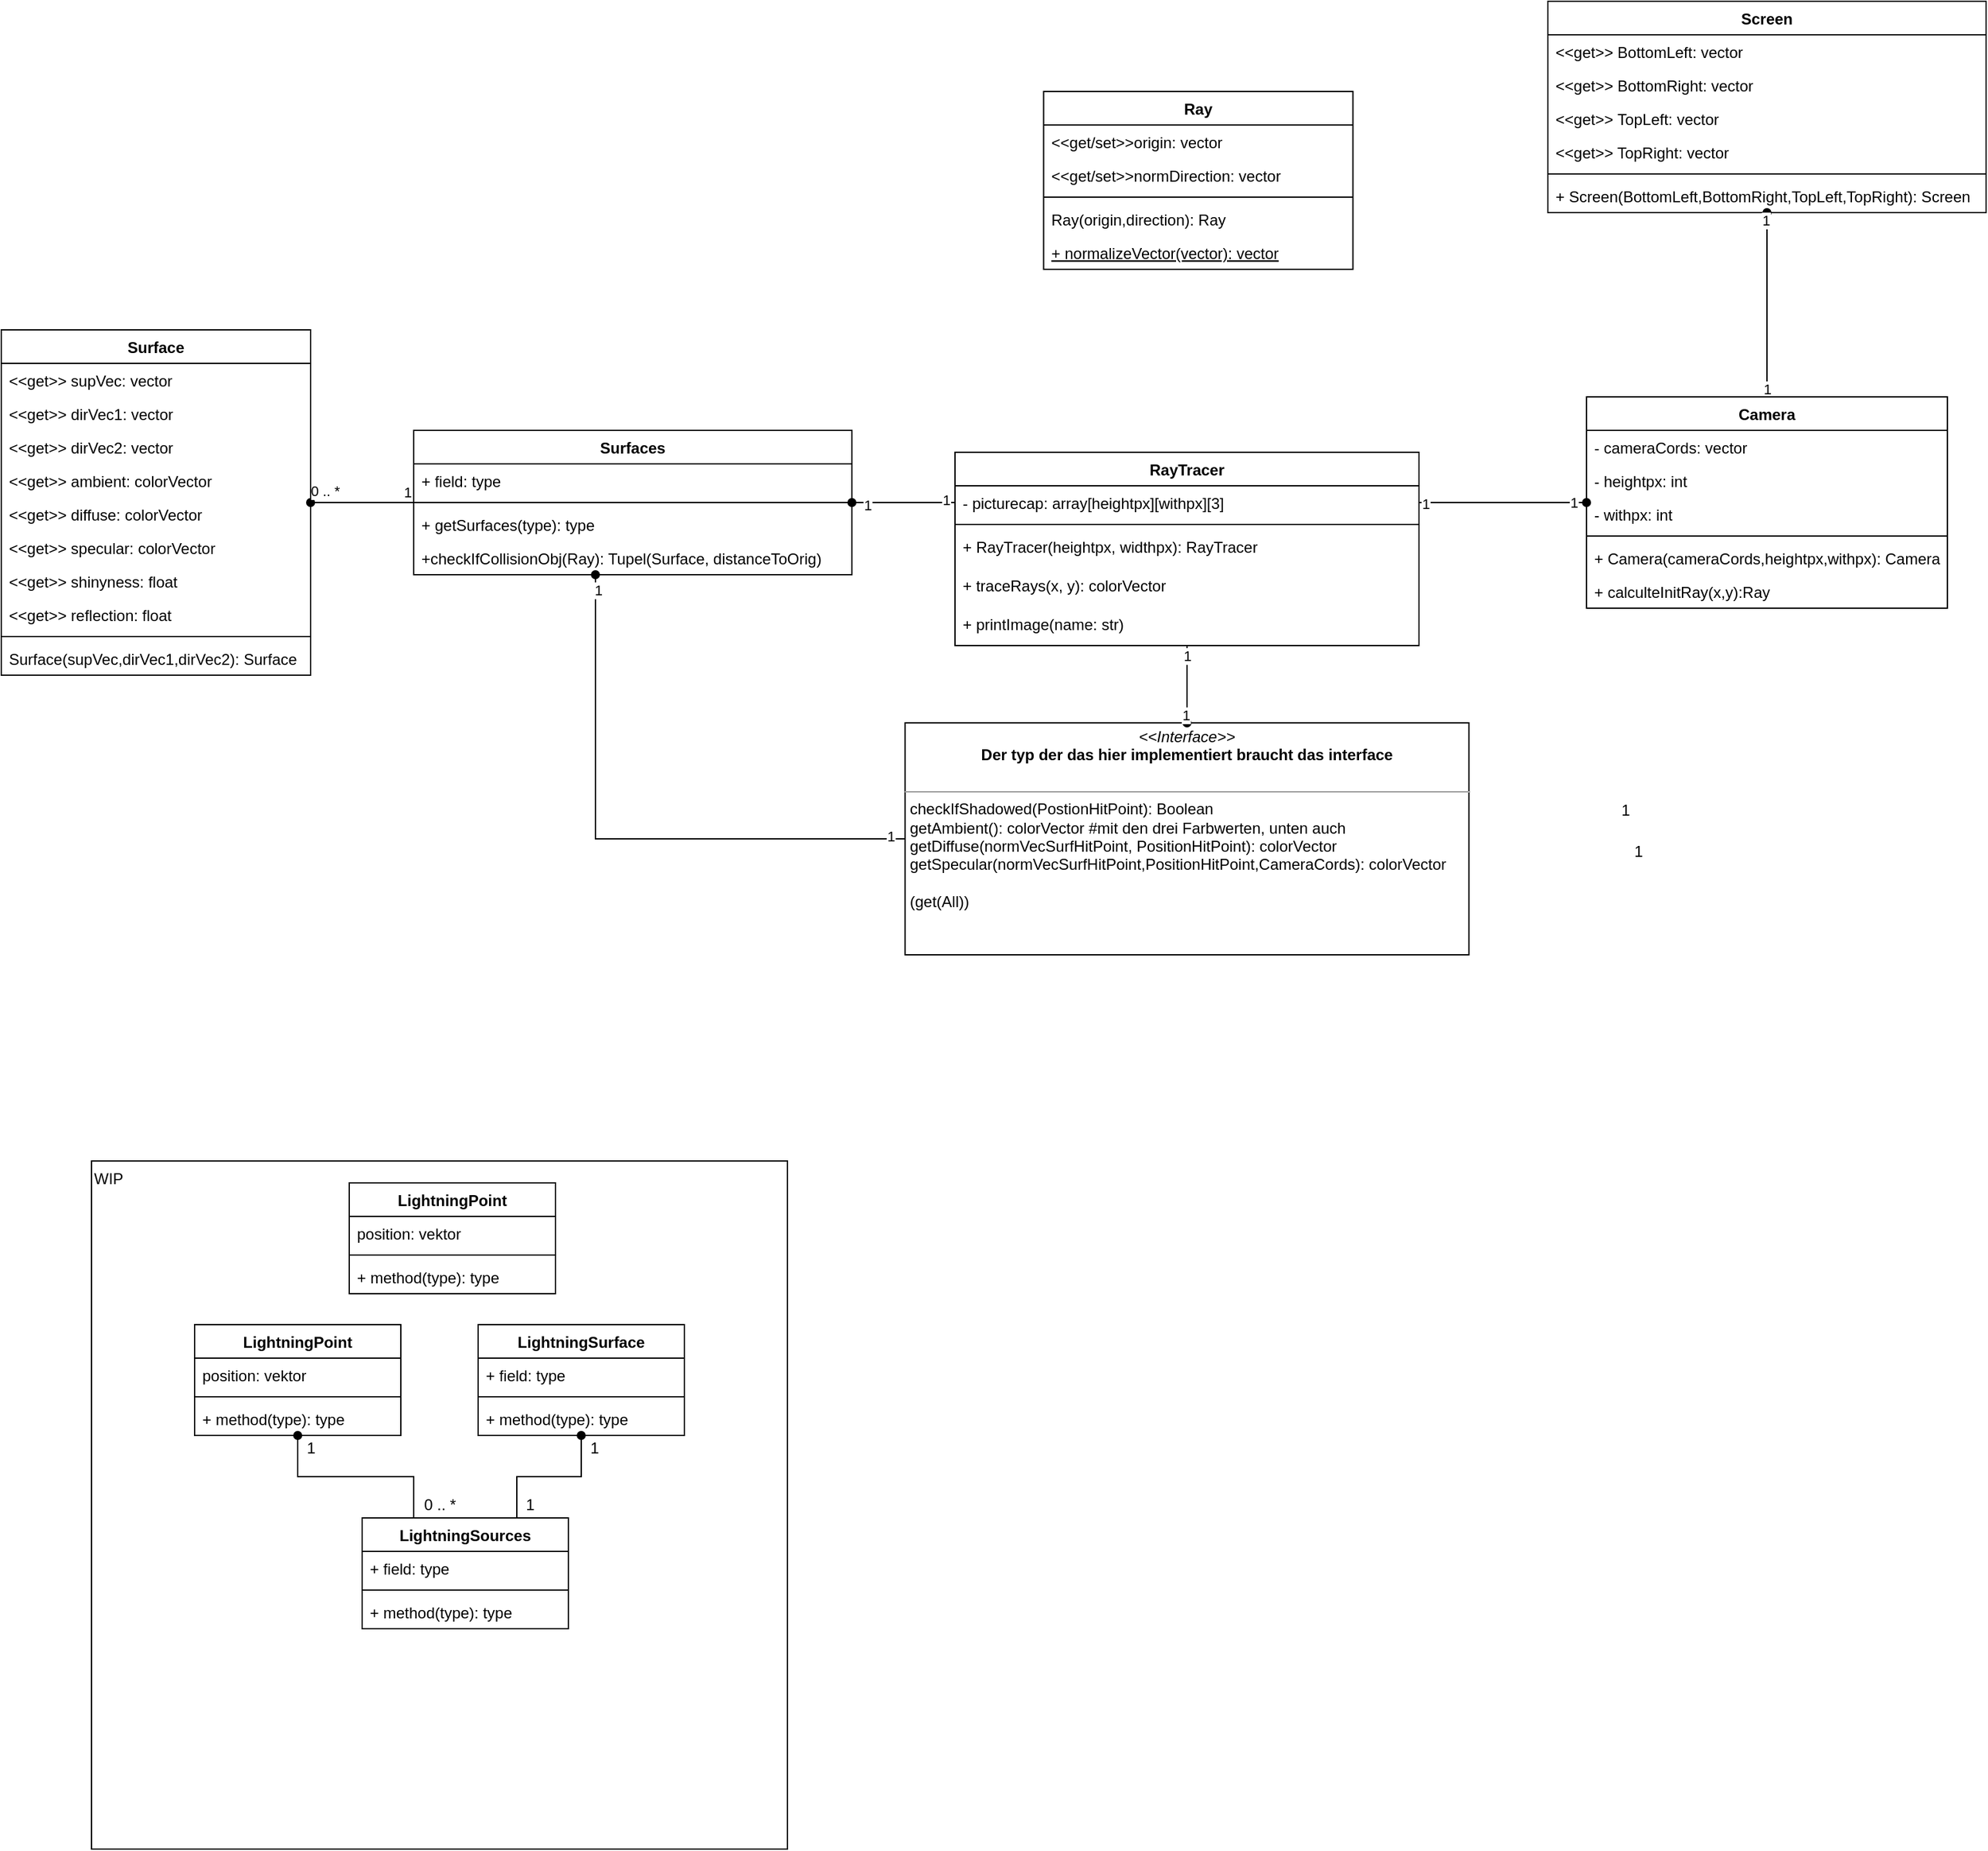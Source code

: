 <mxfile version="14.1.0" type="github">
  <diagram id="C5RBs43oDa-KdzZeNtuy" name="Page-1">
    <mxGraphModel dx="630" dy="1526" grid="1" gridSize="10" guides="1" tooltips="1" connect="1" arrows="1" fold="1" page="1" pageScale="1" pageWidth="1500" pageHeight="1169" math="0" shadow="0">
      <root>
        <mxCell id="WIyWlLk6GJQsqaUBKTNV-0" />
        <mxCell id="WIyWlLk6GJQsqaUBKTNV-1" parent="WIyWlLk6GJQsqaUBKTNV-0" />
        <mxCell id="xA0XNcAtHobreGwFJSrl-69" value="WIP" style="rounded=0;whiteSpace=wrap;html=1;align=left;verticalAlign=top;" parent="WIyWlLk6GJQsqaUBKTNV-1" vertex="1">
          <mxGeometry x="220" y="600" width="540" height="534" as="geometry" />
        </mxCell>
        <mxCell id="xA0XNcAtHobreGwFJSrl-75" style="edgeStyle=orthogonalEdgeStyle;rounded=0;orthogonalLoop=1;jettySize=auto;html=1;startArrow=oval;startFill=1;endArrow=none;endFill=0;" parent="WIyWlLk6GJQsqaUBKTNV-1" source="xA0XNcAtHobreGwFJSrl-4" target="xA0XNcAtHobreGwFJSrl-71" edge="1">
          <mxGeometry relative="1" as="geometry" />
        </mxCell>
        <mxCell id="xA0XNcAtHobreGwFJSrl-76" value="0 .. *" style="edgeLabel;html=1;align=center;verticalAlign=middle;resizable=0;points=[];" parent="xA0XNcAtHobreGwFJSrl-75" vertex="1" connectable="0">
          <mxGeometry x="-0.753" relative="1" as="geometry">
            <mxPoint x="1" y="-9" as="offset" />
          </mxGeometry>
        </mxCell>
        <mxCell id="xA0XNcAtHobreGwFJSrl-77" value="1" style="edgeLabel;html=1;align=center;verticalAlign=middle;resizable=0;points=[];" parent="xA0XNcAtHobreGwFJSrl-75" vertex="1" connectable="0">
          <mxGeometry x="0.78" y="1" relative="1" as="geometry">
            <mxPoint x="4" y="-7" as="offset" />
          </mxGeometry>
        </mxCell>
        <mxCell id="xA0XNcAtHobreGwFJSrl-4" value="Surface" style="swimlane;fontStyle=1;align=center;verticalAlign=top;childLayout=stackLayout;horizontal=1;startSize=26;horizontalStack=0;resizeParent=1;resizeParentMax=0;resizeLast=0;collapsible=1;marginBottom=0;" parent="WIyWlLk6GJQsqaUBKTNV-1" vertex="1">
          <mxGeometry x="150" y="-45" width="240" height="268" as="geometry" />
        </mxCell>
        <mxCell id="xA0XNcAtHobreGwFJSrl-5" value="&lt;&lt;get&gt;&gt; supVec: vector&#xa;" style="text;strokeColor=none;fillColor=none;align=left;verticalAlign=top;spacingLeft=4;spacingRight=4;overflow=hidden;rotatable=0;points=[[0,0.5],[1,0.5]];portConstraint=eastwest;" parent="xA0XNcAtHobreGwFJSrl-4" vertex="1">
          <mxGeometry y="26" width="240" height="26" as="geometry" />
        </mxCell>
        <mxCell id="xA0XNcAtHobreGwFJSrl-80" value="&lt;&lt;get&gt;&gt; dirVec1: vector" style="text;strokeColor=none;fillColor=none;align=left;verticalAlign=top;spacingLeft=4;spacingRight=4;overflow=hidden;rotatable=0;points=[[0,0.5],[1,0.5]];portConstraint=eastwest;" parent="xA0XNcAtHobreGwFJSrl-4" vertex="1">
          <mxGeometry y="52" width="240" height="26" as="geometry" />
        </mxCell>
        <mxCell id="xA0XNcAtHobreGwFJSrl-82" value="&lt;&lt;get&gt;&gt; dirVec2: vector" style="text;strokeColor=none;fillColor=none;align=left;verticalAlign=top;spacingLeft=4;spacingRight=4;overflow=hidden;rotatable=0;points=[[0,0.5],[1,0.5]];portConstraint=eastwest;" parent="xA0XNcAtHobreGwFJSrl-4" vertex="1">
          <mxGeometry y="78" width="240" height="26" as="geometry" />
        </mxCell>
        <mxCell id="xA0XNcAtHobreGwFJSrl-84" value="&lt;&lt;get&gt;&gt; ambient: colorVector" style="text;strokeColor=none;fillColor=none;align=left;verticalAlign=top;spacingLeft=4;spacingRight=4;overflow=hidden;rotatable=0;points=[[0,0.5],[1,0.5]];portConstraint=eastwest;" parent="xA0XNcAtHobreGwFJSrl-4" vertex="1">
          <mxGeometry y="104" width="240" height="26" as="geometry" />
        </mxCell>
        <mxCell id="xA0XNcAtHobreGwFJSrl-85" value="&lt;&lt;get&gt;&gt; diffuse: colorVector&#xa;" style="text;strokeColor=none;fillColor=none;align=left;verticalAlign=top;spacingLeft=4;spacingRight=4;overflow=hidden;rotatable=0;points=[[0,0.5],[1,0.5]];portConstraint=eastwest;" parent="xA0XNcAtHobreGwFJSrl-4" vertex="1">
          <mxGeometry y="130" width="240" height="26" as="geometry" />
        </mxCell>
        <mxCell id="xA0XNcAtHobreGwFJSrl-86" value="&lt;&lt;get&gt;&gt; specular: colorVector" style="text;strokeColor=none;fillColor=none;align=left;verticalAlign=top;spacingLeft=4;spacingRight=4;overflow=hidden;rotatable=0;points=[[0,0.5],[1,0.5]];portConstraint=eastwest;" parent="xA0XNcAtHobreGwFJSrl-4" vertex="1">
          <mxGeometry y="156" width="240" height="26" as="geometry" />
        </mxCell>
        <mxCell id="xA0XNcAtHobreGwFJSrl-87" value="&lt;&lt;get&gt;&gt; shinyness: float" style="text;strokeColor=none;fillColor=none;align=left;verticalAlign=top;spacingLeft=4;spacingRight=4;overflow=hidden;rotatable=0;points=[[0,0.5],[1,0.5]];portConstraint=eastwest;" parent="xA0XNcAtHobreGwFJSrl-4" vertex="1">
          <mxGeometry y="182" width="240" height="26" as="geometry" />
        </mxCell>
        <mxCell id="xA0XNcAtHobreGwFJSrl-88" value="&lt;&lt;get&gt;&gt; reflection: float" style="text;strokeColor=none;fillColor=none;align=left;verticalAlign=top;spacingLeft=4;spacingRight=4;overflow=hidden;rotatable=0;points=[[0,0.5],[1,0.5]];portConstraint=eastwest;" parent="xA0XNcAtHobreGwFJSrl-4" vertex="1">
          <mxGeometry y="208" width="240" height="26" as="geometry" />
        </mxCell>
        <mxCell id="xA0XNcAtHobreGwFJSrl-6" value="" style="line;strokeWidth=1;fillColor=none;align=left;verticalAlign=middle;spacingTop=-1;spacingLeft=3;spacingRight=3;rotatable=0;labelPosition=right;points=[];portConstraint=eastwest;" parent="xA0XNcAtHobreGwFJSrl-4" vertex="1">
          <mxGeometry y="234" width="240" height="8" as="geometry" />
        </mxCell>
        <mxCell id="xA0XNcAtHobreGwFJSrl-7" value="Surface(supVec,dirVec1,dirVec2): Surface" style="text;strokeColor=none;fillColor=none;align=left;verticalAlign=top;spacingLeft=4;spacingRight=4;overflow=hidden;rotatable=0;points=[[0,0.5],[1,0.5]];portConstraint=eastwest;" parent="xA0XNcAtHobreGwFJSrl-4" vertex="1">
          <mxGeometry y="242" width="240" height="26" as="geometry" />
        </mxCell>
        <mxCell id="xA0XNcAtHobreGwFJSrl-9" value="Ray" style="swimlane;fontStyle=1;align=center;verticalAlign=top;childLayout=stackLayout;horizontal=1;startSize=26;horizontalStack=0;resizeParent=1;resizeParentMax=0;resizeLast=0;collapsible=1;marginBottom=0;" parent="WIyWlLk6GJQsqaUBKTNV-1" vertex="1">
          <mxGeometry x="958.75" y="-230" width="240" height="138" as="geometry" />
        </mxCell>
        <mxCell id="xA0XNcAtHobreGwFJSrl-10" value="&lt;&lt;get/set&gt;&gt;origin: vector&#xa;" style="text;strokeColor=none;fillColor=none;align=left;verticalAlign=top;spacingLeft=4;spacingRight=4;overflow=hidden;rotatable=0;points=[[0,0.5],[1,0.5]];portConstraint=eastwest;" parent="xA0XNcAtHobreGwFJSrl-9" vertex="1">
          <mxGeometry y="26" width="240" height="26" as="geometry" />
        </mxCell>
        <mxCell id="xA0XNcAtHobreGwFJSrl-52" value="&lt;&lt;get/set&gt;&gt;normDirection: vector" style="text;strokeColor=none;fillColor=none;align=left;verticalAlign=top;spacingLeft=4;spacingRight=4;overflow=hidden;rotatable=0;points=[[0,0.5],[1,0.5]];portConstraint=eastwest;" parent="xA0XNcAtHobreGwFJSrl-9" vertex="1">
          <mxGeometry y="52" width="240" height="26" as="geometry" />
        </mxCell>
        <mxCell id="xA0XNcAtHobreGwFJSrl-11" value="" style="line;strokeWidth=1;fillColor=none;align=left;verticalAlign=middle;spacingTop=-1;spacingLeft=3;spacingRight=3;rotatable=0;labelPosition=right;points=[];portConstraint=eastwest;" parent="xA0XNcAtHobreGwFJSrl-9" vertex="1">
          <mxGeometry y="78" width="240" height="8" as="geometry" />
        </mxCell>
        <mxCell id="xA0XNcAtHobreGwFJSrl-12" value="Ray(origin,direction): Ray" style="text;strokeColor=none;fillColor=none;align=left;verticalAlign=top;spacingLeft=4;spacingRight=4;overflow=hidden;rotatable=0;points=[[0,0.5],[1,0.5]];portConstraint=eastwest;" parent="xA0XNcAtHobreGwFJSrl-9" vertex="1">
          <mxGeometry y="86" width="240" height="26" as="geometry" />
        </mxCell>
        <mxCell id="DLcVSVue9XgoyhIsswaT-1" value="+ normalizeVector(vector): vector" style="text;strokeColor=none;fillColor=none;align=left;verticalAlign=top;spacingLeft=4;spacingRight=4;overflow=hidden;rotatable=0;points=[[0,0.5],[1,0.5]];portConstraint=eastwest;fontStyle=4" vertex="1" parent="xA0XNcAtHobreGwFJSrl-9">
          <mxGeometry y="112" width="240" height="26" as="geometry" />
        </mxCell>
        <mxCell id="xA0XNcAtHobreGwFJSrl-18" value="Screen" style="swimlane;fontStyle=1;align=center;verticalAlign=top;childLayout=stackLayout;horizontal=1;startSize=26;horizontalStack=0;resizeParent=1;resizeParentMax=0;resizeLast=0;collapsible=1;marginBottom=0;" parent="WIyWlLk6GJQsqaUBKTNV-1" vertex="1">
          <mxGeometry x="1350" y="-300" width="340" height="164" as="geometry" />
        </mxCell>
        <mxCell id="xA0XNcAtHobreGwFJSrl-19" value="&lt;&lt;get&gt;&gt; BottomLeft: vector" style="text;strokeColor=none;fillColor=none;align=left;verticalAlign=top;spacingLeft=4;spacingRight=4;overflow=hidden;rotatable=0;points=[[0,0.5],[1,0.5]];portConstraint=eastwest;" parent="xA0XNcAtHobreGwFJSrl-18" vertex="1">
          <mxGeometry y="26" width="340" height="26" as="geometry" />
        </mxCell>
        <mxCell id="xA0XNcAtHobreGwFJSrl-53" value="&lt;&lt;get&gt;&gt; BottomRight: vector&#xa;" style="text;strokeColor=none;fillColor=none;align=left;verticalAlign=top;spacingLeft=4;spacingRight=4;overflow=hidden;rotatable=0;points=[[0,0.5],[1,0.5]];portConstraint=eastwest;" parent="xA0XNcAtHobreGwFJSrl-18" vertex="1">
          <mxGeometry y="52" width="340" height="26" as="geometry" />
        </mxCell>
        <mxCell id="xA0XNcAtHobreGwFJSrl-54" value="&lt;&lt;get&gt;&gt; TopLeft: vector" style="text;strokeColor=none;fillColor=none;align=left;verticalAlign=top;spacingLeft=4;spacingRight=4;overflow=hidden;rotatable=0;points=[[0,0.5],[1,0.5]];portConstraint=eastwest;" parent="xA0XNcAtHobreGwFJSrl-18" vertex="1">
          <mxGeometry y="78" width="340" height="26" as="geometry" />
        </mxCell>
        <mxCell id="xA0XNcAtHobreGwFJSrl-55" value="&lt;&lt;get&gt;&gt; TopRight: vector" style="text;strokeColor=none;fillColor=none;align=left;verticalAlign=top;spacingLeft=4;spacingRight=4;overflow=hidden;rotatable=0;points=[[0,0.5],[1,0.5]];portConstraint=eastwest;" parent="xA0XNcAtHobreGwFJSrl-18" vertex="1">
          <mxGeometry y="104" width="340" height="26" as="geometry" />
        </mxCell>
        <mxCell id="xA0XNcAtHobreGwFJSrl-20" value="" style="line;strokeWidth=1;fillColor=none;align=left;verticalAlign=middle;spacingTop=-1;spacingLeft=3;spacingRight=3;rotatable=0;labelPosition=right;points=[];portConstraint=eastwest;" parent="xA0XNcAtHobreGwFJSrl-18" vertex="1">
          <mxGeometry y="130" width="340" height="8" as="geometry" />
        </mxCell>
        <mxCell id="xA0XNcAtHobreGwFJSrl-21" value="+ Screen(BottomLeft,BottomRight,TopLeft,TopRight): Screen" style="text;strokeColor=none;fillColor=none;align=left;verticalAlign=top;spacingLeft=4;spacingRight=4;overflow=hidden;rotatable=0;points=[[0,0.5],[1,0.5]];portConstraint=eastwest;" parent="xA0XNcAtHobreGwFJSrl-18" vertex="1">
          <mxGeometry y="138" width="340" height="26" as="geometry" />
        </mxCell>
        <mxCell id="xA0XNcAtHobreGwFJSrl-26" value="LightningPoint" style="swimlane;fontStyle=1;align=center;verticalAlign=top;childLayout=stackLayout;horizontal=1;startSize=26;horizontalStack=0;resizeParent=1;resizeParentMax=0;resizeLast=0;collapsible=1;marginBottom=0;" parent="WIyWlLk6GJQsqaUBKTNV-1" vertex="1">
          <mxGeometry x="300" y="727" width="160" height="86" as="geometry" />
        </mxCell>
        <mxCell id="xA0XNcAtHobreGwFJSrl-27" value="position: vektor" style="text;strokeColor=none;fillColor=none;align=left;verticalAlign=top;spacingLeft=4;spacingRight=4;overflow=hidden;rotatable=0;points=[[0,0.5],[1,0.5]];portConstraint=eastwest;" parent="xA0XNcAtHobreGwFJSrl-26" vertex="1">
          <mxGeometry y="26" width="160" height="26" as="geometry" />
        </mxCell>
        <mxCell id="xA0XNcAtHobreGwFJSrl-28" value="" style="line;strokeWidth=1;fillColor=none;align=left;verticalAlign=middle;spacingTop=-1;spacingLeft=3;spacingRight=3;rotatable=0;labelPosition=right;points=[];portConstraint=eastwest;" parent="xA0XNcAtHobreGwFJSrl-26" vertex="1">
          <mxGeometry y="52" width="160" height="8" as="geometry" />
        </mxCell>
        <mxCell id="xA0XNcAtHobreGwFJSrl-29" value="+ method(type): type" style="text;strokeColor=none;fillColor=none;align=left;verticalAlign=top;spacingLeft=4;spacingRight=4;overflow=hidden;rotatable=0;points=[[0,0.5],[1,0.5]];portConstraint=eastwest;" parent="xA0XNcAtHobreGwFJSrl-26" vertex="1">
          <mxGeometry y="60" width="160" height="26" as="geometry" />
        </mxCell>
        <mxCell id="xA0XNcAtHobreGwFJSrl-30" value="LightningSurface" style="swimlane;fontStyle=1;align=center;verticalAlign=top;childLayout=stackLayout;horizontal=1;startSize=26;horizontalStack=0;resizeParent=1;resizeParentMax=0;resizeLast=0;collapsible=1;marginBottom=0;" parent="WIyWlLk6GJQsqaUBKTNV-1" vertex="1">
          <mxGeometry x="520" y="727" width="160" height="86" as="geometry" />
        </mxCell>
        <mxCell id="xA0XNcAtHobreGwFJSrl-31" value="+ field: type" style="text;strokeColor=none;fillColor=none;align=left;verticalAlign=top;spacingLeft=4;spacingRight=4;overflow=hidden;rotatable=0;points=[[0,0.5],[1,0.5]];portConstraint=eastwest;" parent="xA0XNcAtHobreGwFJSrl-30" vertex="1">
          <mxGeometry y="26" width="160" height="26" as="geometry" />
        </mxCell>
        <mxCell id="xA0XNcAtHobreGwFJSrl-32" value="" style="line;strokeWidth=1;fillColor=none;align=left;verticalAlign=middle;spacingTop=-1;spacingLeft=3;spacingRight=3;rotatable=0;labelPosition=right;points=[];portConstraint=eastwest;" parent="xA0XNcAtHobreGwFJSrl-30" vertex="1">
          <mxGeometry y="52" width="160" height="8" as="geometry" />
        </mxCell>
        <mxCell id="xA0XNcAtHobreGwFJSrl-33" value="+ method(type): type" style="text;strokeColor=none;fillColor=none;align=left;verticalAlign=top;spacingLeft=4;spacingRight=4;overflow=hidden;rotatable=0;points=[[0,0.5],[1,0.5]];portConstraint=eastwest;" parent="xA0XNcAtHobreGwFJSrl-30" vertex="1">
          <mxGeometry y="60" width="160" height="26" as="geometry" />
        </mxCell>
        <mxCell id="xA0XNcAtHobreGwFJSrl-39" style="edgeStyle=orthogonalEdgeStyle;rounded=0;orthogonalLoop=1;jettySize=auto;html=1;exitX=0.25;exitY=0;exitDx=0;exitDy=0;startArrow=none;startFill=0;endArrow=oval;endFill=1;" parent="WIyWlLk6GJQsqaUBKTNV-1" source="xA0XNcAtHobreGwFJSrl-34" target="xA0XNcAtHobreGwFJSrl-26" edge="1">
          <mxGeometry relative="1" as="geometry" />
        </mxCell>
        <mxCell id="xA0XNcAtHobreGwFJSrl-42" style="edgeStyle=orthogonalEdgeStyle;rounded=0;orthogonalLoop=1;jettySize=auto;html=1;exitX=0.75;exitY=0;exitDx=0;exitDy=0;startArrow=none;startFill=0;endArrow=oval;endFill=1;" parent="WIyWlLk6GJQsqaUBKTNV-1" source="xA0XNcAtHobreGwFJSrl-34" target="xA0XNcAtHobreGwFJSrl-30" edge="1">
          <mxGeometry relative="1" as="geometry" />
        </mxCell>
        <mxCell id="xA0XNcAtHobreGwFJSrl-34" value="LightningSources" style="swimlane;fontStyle=1;align=center;verticalAlign=top;childLayout=stackLayout;horizontal=1;startSize=26;horizontalStack=0;resizeParent=1;resizeParentMax=0;resizeLast=0;collapsible=1;marginBottom=0;" parent="WIyWlLk6GJQsqaUBKTNV-1" vertex="1">
          <mxGeometry x="430" y="877" width="160" height="86" as="geometry" />
        </mxCell>
        <mxCell id="xA0XNcAtHobreGwFJSrl-35" value="+ field: type" style="text;strokeColor=none;fillColor=none;align=left;verticalAlign=top;spacingLeft=4;spacingRight=4;overflow=hidden;rotatable=0;points=[[0,0.5],[1,0.5]];portConstraint=eastwest;" parent="xA0XNcAtHobreGwFJSrl-34" vertex="1">
          <mxGeometry y="26" width="160" height="26" as="geometry" />
        </mxCell>
        <mxCell id="xA0XNcAtHobreGwFJSrl-36" value="" style="line;strokeWidth=1;fillColor=none;align=left;verticalAlign=middle;spacingTop=-1;spacingLeft=3;spacingRight=3;rotatable=0;labelPosition=right;points=[];portConstraint=eastwest;" parent="xA0XNcAtHobreGwFJSrl-34" vertex="1">
          <mxGeometry y="52" width="160" height="8" as="geometry" />
        </mxCell>
        <mxCell id="xA0XNcAtHobreGwFJSrl-37" value="+ method(type): type" style="text;strokeColor=none;fillColor=none;align=left;verticalAlign=top;spacingLeft=4;spacingRight=4;overflow=hidden;rotatable=0;points=[[0,0.5],[1,0.5]];portConstraint=eastwest;" parent="xA0XNcAtHobreGwFJSrl-34" vertex="1">
          <mxGeometry y="60" width="160" height="26" as="geometry" />
        </mxCell>
        <mxCell id="xA0XNcAtHobreGwFJSrl-40" value="1" style="text;html=1;align=center;verticalAlign=middle;resizable=0;points=[];autosize=1;" parent="WIyWlLk6GJQsqaUBKTNV-1" vertex="1">
          <mxGeometry x="380" y="813" width="20" height="20" as="geometry" />
        </mxCell>
        <mxCell id="xA0XNcAtHobreGwFJSrl-41" value="0 .. *" style="text;html=1;align=center;verticalAlign=middle;resizable=0;points=[];autosize=1;" parent="WIyWlLk6GJQsqaUBKTNV-1" vertex="1">
          <mxGeometry x="470" y="857" width="40" height="20" as="geometry" />
        </mxCell>
        <mxCell id="xA0XNcAtHobreGwFJSrl-48" value="RayTracer" style="swimlane;fontStyle=1;align=center;verticalAlign=top;childLayout=stackLayout;horizontal=1;startSize=26;horizontalStack=0;resizeParent=1;resizeParentMax=0;resizeLast=0;collapsible=1;marginBottom=0;" parent="WIyWlLk6GJQsqaUBKTNV-1" vertex="1">
          <mxGeometry x="890" y="50" width="360" height="150" as="geometry" />
        </mxCell>
        <mxCell id="xA0XNcAtHobreGwFJSrl-57" value="- picturecap: array[heightpx][withpx][3]" style="text;strokeColor=none;fillColor=none;align=left;verticalAlign=top;spacingLeft=4;spacingRight=4;overflow=hidden;rotatable=0;points=[[0,0.5],[1,0.5]];portConstraint=eastwest;" parent="xA0XNcAtHobreGwFJSrl-48" vertex="1">
          <mxGeometry y="26" width="360" height="26" as="geometry" />
        </mxCell>
        <mxCell id="xA0XNcAtHobreGwFJSrl-50" value="" style="line;strokeWidth=1;fillColor=none;align=left;verticalAlign=middle;spacingTop=-1;spacingLeft=3;spacingRight=3;rotatable=0;labelPosition=right;points=[];portConstraint=eastwest;" parent="xA0XNcAtHobreGwFJSrl-48" vertex="1">
          <mxGeometry y="52" width="360" height="8" as="geometry" />
        </mxCell>
        <mxCell id="xA0XNcAtHobreGwFJSrl-51" value="+ RayTracer(heightpx, widthpx): RayTracer" style="text;strokeColor=none;fillColor=none;align=left;verticalAlign=top;spacingLeft=4;spacingRight=4;overflow=hidden;rotatable=0;points=[[0,0.5],[1,0.5]];portConstraint=eastwest;" parent="xA0XNcAtHobreGwFJSrl-48" vertex="1">
          <mxGeometry y="60" width="360" height="30" as="geometry" />
        </mxCell>
        <mxCell id="DLcVSVue9XgoyhIsswaT-2" value="+ traceRays(x, y): colorVector" style="text;strokeColor=none;fillColor=none;align=left;verticalAlign=top;spacingLeft=4;spacingRight=4;overflow=hidden;rotatable=0;points=[[0,0.5],[1,0.5]];portConstraint=eastwest;" vertex="1" parent="xA0XNcAtHobreGwFJSrl-48">
          <mxGeometry y="90" width="360" height="30" as="geometry" />
        </mxCell>
        <mxCell id="DLcVSVue9XgoyhIsswaT-4" value="+ printImage(name: str)" style="text;strokeColor=none;fillColor=none;align=left;verticalAlign=top;spacingLeft=4;spacingRight=4;overflow=hidden;rotatable=0;points=[[0,0.5],[1,0.5]];portConstraint=eastwest;" vertex="1" parent="xA0XNcAtHobreGwFJSrl-48">
          <mxGeometry y="120" width="360" height="30" as="geometry" />
        </mxCell>
        <mxCell id="DLcVSVue9XgoyhIsswaT-9" style="edgeStyle=orthogonalEdgeStyle;rounded=0;orthogonalLoop=1;jettySize=auto;html=1;exitX=0.5;exitY=0;exitDx=0;exitDy=0;startArrow=none;startFill=0;endArrow=oval;endFill=1;" edge="1" parent="WIyWlLk6GJQsqaUBKTNV-1" source="xA0XNcAtHobreGwFJSrl-43" target="xA0XNcAtHobreGwFJSrl-18">
          <mxGeometry relative="1" as="geometry" />
        </mxCell>
        <mxCell id="DLcVSVue9XgoyhIsswaT-14" value="1" style="edgeLabel;html=1;align=center;verticalAlign=middle;resizable=0;points=[];" vertex="1" connectable="0" parent="DLcVSVue9XgoyhIsswaT-9">
          <mxGeometry x="-0.914" relative="1" as="geometry">
            <mxPoint as="offset" />
          </mxGeometry>
        </mxCell>
        <mxCell id="DLcVSVue9XgoyhIsswaT-15" value="1" style="edgeLabel;html=1;align=center;verticalAlign=middle;resizable=0;points=[];" vertex="1" connectable="0" parent="DLcVSVue9XgoyhIsswaT-9">
          <mxGeometry x="0.924" y="1" relative="1" as="geometry">
            <mxPoint as="offset" />
          </mxGeometry>
        </mxCell>
        <mxCell id="xA0XNcAtHobreGwFJSrl-43" value="Camera" style="swimlane;fontStyle=1;align=center;verticalAlign=top;childLayout=stackLayout;horizontal=1;startSize=26;horizontalStack=0;resizeParent=1;resizeParentMax=0;resizeLast=0;collapsible=1;marginBottom=0;" parent="WIyWlLk6GJQsqaUBKTNV-1" vertex="1">
          <mxGeometry x="1380" y="7" width="280" height="164" as="geometry" />
        </mxCell>
        <mxCell id="xA0XNcAtHobreGwFJSrl-63" value="- cameraCords: vector" style="text;strokeColor=none;fillColor=none;align=left;verticalAlign=top;spacingLeft=4;spacingRight=4;overflow=hidden;rotatable=0;points=[[0,0.5],[1,0.5]];portConstraint=eastwest;" parent="xA0XNcAtHobreGwFJSrl-43" vertex="1">
          <mxGeometry y="26" width="280" height="26" as="geometry" />
        </mxCell>
        <mxCell id="xA0XNcAtHobreGwFJSrl-56" value="- heightpx: int " style="text;strokeColor=none;fillColor=none;align=left;verticalAlign=top;spacingLeft=4;spacingRight=4;overflow=hidden;rotatable=0;points=[[0,0.5],[1,0.5]];portConstraint=eastwest;" parent="xA0XNcAtHobreGwFJSrl-43" vertex="1">
          <mxGeometry y="52" width="280" height="26" as="geometry" />
        </mxCell>
        <mxCell id="xA0XNcAtHobreGwFJSrl-44" value="- withpx: int&#xa;" style="text;strokeColor=none;fillColor=none;align=left;verticalAlign=top;spacingLeft=4;spacingRight=4;overflow=hidden;rotatable=0;points=[[0,0.5],[1,0.5]];portConstraint=eastwest;" parent="xA0XNcAtHobreGwFJSrl-43" vertex="1">
          <mxGeometry y="78" width="280" height="26" as="geometry" />
        </mxCell>
        <mxCell id="xA0XNcAtHobreGwFJSrl-45" value="" style="line;strokeWidth=1;fillColor=none;align=left;verticalAlign=middle;spacingTop=-1;spacingLeft=3;spacingRight=3;rotatable=0;labelPosition=right;points=[];portConstraint=eastwest;" parent="xA0XNcAtHobreGwFJSrl-43" vertex="1">
          <mxGeometry y="104" width="280" height="8" as="geometry" />
        </mxCell>
        <mxCell id="xA0XNcAtHobreGwFJSrl-46" value="+ Camera(cameraCords,heightpx,withpx): Camera" style="text;strokeColor=none;fillColor=none;align=left;verticalAlign=top;spacingLeft=4;spacingRight=4;overflow=hidden;rotatable=0;points=[[0,0.5],[1,0.5]];portConstraint=eastwest;" parent="xA0XNcAtHobreGwFJSrl-43" vertex="1">
          <mxGeometry y="112" width="280" height="26" as="geometry" />
        </mxCell>
        <mxCell id="xA0XNcAtHobreGwFJSrl-62" value="+ calculteInitRay(x,y):Ray" style="text;strokeColor=none;fillColor=none;align=left;verticalAlign=top;spacingLeft=4;spacingRight=4;overflow=hidden;rotatable=0;points=[[0,0.5],[1,0.5]];portConstraint=eastwest;" parent="xA0XNcAtHobreGwFJSrl-43" vertex="1">
          <mxGeometry y="138" width="280" height="26" as="geometry" />
        </mxCell>
        <mxCell id="xA0XNcAtHobreGwFJSrl-58" value="1" style="text;html=1;align=center;verticalAlign=middle;resizable=0;points=[];autosize=1;" parent="WIyWlLk6GJQsqaUBKTNV-1" vertex="1">
          <mxGeometry x="600" y="813" width="20" height="20" as="geometry" />
        </mxCell>
        <mxCell id="xA0XNcAtHobreGwFJSrl-59" value="1" style="text;html=1;align=center;verticalAlign=middle;resizable=0;points=[];autosize=1;" parent="WIyWlLk6GJQsqaUBKTNV-1" vertex="1">
          <mxGeometry x="550" y="857" width="20" height="20" as="geometry" />
        </mxCell>
        <mxCell id="xA0XNcAtHobreGwFJSrl-60" value="1" style="text;html=1;align=center;verticalAlign=middle;resizable=0;points=[];autosize=1;" parent="WIyWlLk6GJQsqaUBKTNV-1" vertex="1">
          <mxGeometry x="1410" y="350" width="20" height="20" as="geometry" />
        </mxCell>
        <mxCell id="xA0XNcAtHobreGwFJSrl-61" value="1" style="text;html=1;align=center;verticalAlign=middle;resizable=0;points=[];autosize=1;" parent="WIyWlLk6GJQsqaUBKTNV-1" vertex="1">
          <mxGeometry x="1400" y="318" width="20" height="20" as="geometry" />
        </mxCell>
        <mxCell id="xA0XNcAtHobreGwFJSrl-65" value="LightningPoint" style="swimlane;fontStyle=1;align=center;verticalAlign=top;childLayout=stackLayout;horizontal=1;startSize=26;horizontalStack=0;resizeParent=1;resizeParentMax=0;resizeLast=0;collapsible=1;marginBottom=0;" parent="WIyWlLk6GJQsqaUBKTNV-1" vertex="1">
          <mxGeometry x="420" y="617" width="160" height="86" as="geometry" />
        </mxCell>
        <mxCell id="xA0XNcAtHobreGwFJSrl-66" value="position: vektor" style="text;strokeColor=none;fillColor=none;align=left;verticalAlign=top;spacingLeft=4;spacingRight=4;overflow=hidden;rotatable=0;points=[[0,0.5],[1,0.5]];portConstraint=eastwest;" parent="xA0XNcAtHobreGwFJSrl-65" vertex="1">
          <mxGeometry y="26" width="160" height="26" as="geometry" />
        </mxCell>
        <mxCell id="xA0XNcAtHobreGwFJSrl-67" value="" style="line;strokeWidth=1;fillColor=none;align=left;verticalAlign=middle;spacingTop=-1;spacingLeft=3;spacingRight=3;rotatable=0;labelPosition=right;points=[];portConstraint=eastwest;" parent="xA0XNcAtHobreGwFJSrl-65" vertex="1">
          <mxGeometry y="52" width="160" height="8" as="geometry" />
        </mxCell>
        <mxCell id="xA0XNcAtHobreGwFJSrl-68" value="+ method(type): type" style="text;strokeColor=none;fillColor=none;align=left;verticalAlign=top;spacingLeft=4;spacingRight=4;overflow=hidden;rotatable=0;points=[[0,0.5],[1,0.5]];portConstraint=eastwest;" parent="xA0XNcAtHobreGwFJSrl-65" vertex="1">
          <mxGeometry y="60" width="160" height="26" as="geometry" />
        </mxCell>
        <mxCell id="xA0XNcAtHobreGwFJSrl-70" value="&lt;p style=&quot;margin: 0px ; margin-top: 4px ; text-align: center&quot;&gt;&lt;i&gt;&amp;lt;&amp;lt;Interface&amp;gt;&amp;gt;&lt;/i&gt;&lt;br&gt;&lt;b&gt;Der typ der das hier implementiert braucht das interface&lt;/b&gt;&lt;/p&gt;&lt;p style=&quot;margin: 0px ; margin-left: 4px&quot;&gt;&lt;br&gt;&lt;/p&gt;&lt;hr size=&quot;1&quot;&gt;&lt;p style=&quot;margin: 0px ; margin-left: 4px&quot;&gt;checkIfShadowed(PostionHitPoint): Boolean&lt;/p&gt;&lt;p style=&quot;margin: 0px ; margin-left: 4px&quot;&gt;getAmbient(): colorVector #mit den drei Farbwerten, unten auch&lt;/p&gt;&lt;p style=&quot;margin: 0px ; margin-left: 4px&quot;&gt;getDiffuse(normVecSurfHitPoint, PositionHitPoint): colorVector&lt;/p&gt;&lt;p style=&quot;margin: 0px ; margin-left: 4px&quot;&gt;getSpecular(normVecSurfHitPoint,PositionHitPoint,CameraCords): colorVector&lt;/p&gt;&lt;p style=&quot;margin: 0px ; margin-left: 4px&quot;&gt;&lt;br&gt;&lt;/p&gt;&lt;p style=&quot;margin: 0px ; margin-left: 4px&quot;&gt;(get(All))&lt;br&gt;&lt;/p&gt;" style="verticalAlign=top;align=left;overflow=fill;fontSize=12;fontFamily=Helvetica;html=1;" parent="WIyWlLk6GJQsqaUBKTNV-1" vertex="1">
          <mxGeometry x="851.25" y="260" width="437.5" height="180" as="geometry" />
        </mxCell>
        <mxCell id="xA0XNcAtHobreGwFJSrl-71" value="Surfaces" style="swimlane;fontStyle=1;align=center;verticalAlign=top;childLayout=stackLayout;horizontal=1;startSize=26;horizontalStack=0;resizeParent=1;resizeParentMax=0;resizeLast=0;collapsible=1;marginBottom=0;" parent="WIyWlLk6GJQsqaUBKTNV-1" vertex="1">
          <mxGeometry x="470" y="33" width="340" height="112" as="geometry" />
        </mxCell>
        <mxCell id="xA0XNcAtHobreGwFJSrl-72" value="+ field: type" style="text;strokeColor=none;fillColor=none;align=left;verticalAlign=top;spacingLeft=4;spacingRight=4;overflow=hidden;rotatable=0;points=[[0,0.5],[1,0.5]];portConstraint=eastwest;" parent="xA0XNcAtHobreGwFJSrl-71" vertex="1">
          <mxGeometry y="26" width="340" height="26" as="geometry" />
        </mxCell>
        <mxCell id="xA0XNcAtHobreGwFJSrl-73" value="" style="line;strokeWidth=1;fillColor=none;align=left;verticalAlign=middle;spacingTop=-1;spacingLeft=3;spacingRight=3;rotatable=0;labelPosition=right;points=[];portConstraint=eastwest;" parent="xA0XNcAtHobreGwFJSrl-71" vertex="1">
          <mxGeometry y="52" width="340" height="8" as="geometry" />
        </mxCell>
        <mxCell id="xA0XNcAtHobreGwFJSrl-74" value="+ getSurfaces(type): type" style="text;strokeColor=none;fillColor=none;align=left;verticalAlign=top;spacingLeft=4;spacingRight=4;overflow=hidden;rotatable=0;points=[[0,0.5],[1,0.5]];portConstraint=eastwest;" parent="xA0XNcAtHobreGwFJSrl-71" vertex="1">
          <mxGeometry y="60" width="340" height="26" as="geometry" />
        </mxCell>
        <mxCell id="xA0XNcAtHobreGwFJSrl-83" value="+checkIfCollisionObj(Ray): Tupel(Surface, distanceToOrig)" style="text;strokeColor=none;fillColor=none;align=left;verticalAlign=top;spacingLeft=4;spacingRight=4;overflow=hidden;rotatable=0;points=[[0,0.5],[1,0.5]];portConstraint=eastwest;" parent="xA0XNcAtHobreGwFJSrl-71" vertex="1">
          <mxGeometry y="86" width="340" height="26" as="geometry" />
        </mxCell>
        <mxCell id="xA0XNcAtHobreGwFJSrl-79" style="edgeStyle=orthogonalEdgeStyle;rounded=0;orthogonalLoop=1;jettySize=auto;html=1;startArrow=none;startFill=0;endArrow=oval;endFill=1;" parent="WIyWlLk6GJQsqaUBKTNV-1" source="xA0XNcAtHobreGwFJSrl-70" target="xA0XNcAtHobreGwFJSrl-71" edge="1">
          <mxGeometry relative="1" as="geometry">
            <mxPoint x="720" y="210" as="targetPoint" />
            <Array as="points">
              <mxPoint x="611" y="350" />
            </Array>
          </mxGeometry>
        </mxCell>
        <mxCell id="DLcVSVue9XgoyhIsswaT-16" value="1" style="edgeLabel;html=1;align=center;verticalAlign=middle;resizable=0;points=[];" vertex="1" connectable="0" parent="xA0XNcAtHobreGwFJSrl-79">
          <mxGeometry x="0.949" y="-2" relative="1" as="geometry">
            <mxPoint as="offset" />
          </mxGeometry>
        </mxCell>
        <mxCell id="DLcVSVue9XgoyhIsswaT-17" value="1" style="edgeLabel;html=1;align=center;verticalAlign=middle;resizable=0;points=[];" vertex="1" connectable="0" parent="xA0XNcAtHobreGwFJSrl-79">
          <mxGeometry x="-0.946" y="-2" relative="1" as="geometry">
            <mxPoint as="offset" />
          </mxGeometry>
        </mxCell>
        <mxCell id="DLcVSVue9XgoyhIsswaT-7" style="edgeStyle=orthogonalEdgeStyle;rounded=0;orthogonalLoop=1;jettySize=auto;html=1;exitX=1;exitY=0.5;exitDx=0;exitDy=0;endArrow=oval;endFill=1;" edge="1" parent="WIyWlLk6GJQsqaUBKTNV-1" source="xA0XNcAtHobreGwFJSrl-57" target="xA0XNcAtHobreGwFJSrl-43">
          <mxGeometry relative="1" as="geometry" />
        </mxCell>
        <mxCell id="DLcVSVue9XgoyhIsswaT-12" value="1" style="edgeLabel;html=1;align=center;verticalAlign=middle;resizable=0;points=[];" vertex="1" connectable="0" parent="DLcVSVue9XgoyhIsswaT-7">
          <mxGeometry x="-0.921" y="-1" relative="1" as="geometry">
            <mxPoint as="offset" />
          </mxGeometry>
        </mxCell>
        <mxCell id="DLcVSVue9XgoyhIsswaT-13" value="1" style="edgeLabel;html=1;align=center;verticalAlign=middle;resizable=0;points=[];" vertex="1" connectable="0" parent="DLcVSVue9XgoyhIsswaT-7">
          <mxGeometry x="0.837" relative="1" as="geometry">
            <mxPoint as="offset" />
          </mxGeometry>
        </mxCell>
        <mxCell id="DLcVSVue9XgoyhIsswaT-8" style="edgeStyle=orthogonalEdgeStyle;rounded=0;orthogonalLoop=1;jettySize=auto;html=1;exitX=0;exitY=0.5;exitDx=0;exitDy=0;endArrow=oval;endFill=1;" edge="1" parent="WIyWlLk6GJQsqaUBKTNV-1" source="xA0XNcAtHobreGwFJSrl-57" target="xA0XNcAtHobreGwFJSrl-71">
          <mxGeometry relative="1" as="geometry" />
        </mxCell>
        <mxCell id="DLcVSVue9XgoyhIsswaT-18" value="1" style="edgeLabel;html=1;align=center;verticalAlign=middle;resizable=0;points=[];" vertex="1" connectable="0" parent="DLcVSVue9XgoyhIsswaT-8">
          <mxGeometry x="-0.829" y="-2" relative="1" as="geometry">
            <mxPoint as="offset" />
          </mxGeometry>
        </mxCell>
        <mxCell id="DLcVSVue9XgoyhIsswaT-21" value="1" style="edgeLabel;html=1;align=center;verticalAlign=middle;resizable=0;points=[];" vertex="1" connectable="0" parent="DLcVSVue9XgoyhIsswaT-8">
          <mxGeometry x="0.714" y="2" relative="1" as="geometry">
            <mxPoint as="offset" />
          </mxGeometry>
        </mxCell>
        <mxCell id="DLcVSVue9XgoyhIsswaT-6" style="edgeStyle=orthogonalEdgeStyle;rounded=0;orthogonalLoop=1;jettySize=auto;html=1;exitX=0.5;exitY=0;exitDx=0;exitDy=0;endArrow=none;endFill=0;startArrow=oval;startFill=1;" edge="1" parent="WIyWlLk6GJQsqaUBKTNV-1" source="xA0XNcAtHobreGwFJSrl-70" target="xA0XNcAtHobreGwFJSrl-48">
          <mxGeometry relative="1" as="geometry" />
        </mxCell>
        <mxCell id="DLcVSVue9XgoyhIsswaT-10" value="1" style="edgeLabel;html=1;align=center;verticalAlign=middle;resizable=0;points=[];" vertex="1" connectable="0" parent="DLcVSVue9XgoyhIsswaT-6">
          <mxGeometry x="0.743" relative="1" as="geometry">
            <mxPoint as="offset" />
          </mxGeometry>
        </mxCell>
        <mxCell id="DLcVSVue9XgoyhIsswaT-11" value="1" style="edgeLabel;html=1;align=center;verticalAlign=middle;resizable=0;points=[];" vertex="1" connectable="0" parent="DLcVSVue9XgoyhIsswaT-6">
          <mxGeometry x="-0.8" y="1" relative="1" as="geometry">
            <mxPoint as="offset" />
          </mxGeometry>
        </mxCell>
      </root>
    </mxGraphModel>
  </diagram>
</mxfile>
